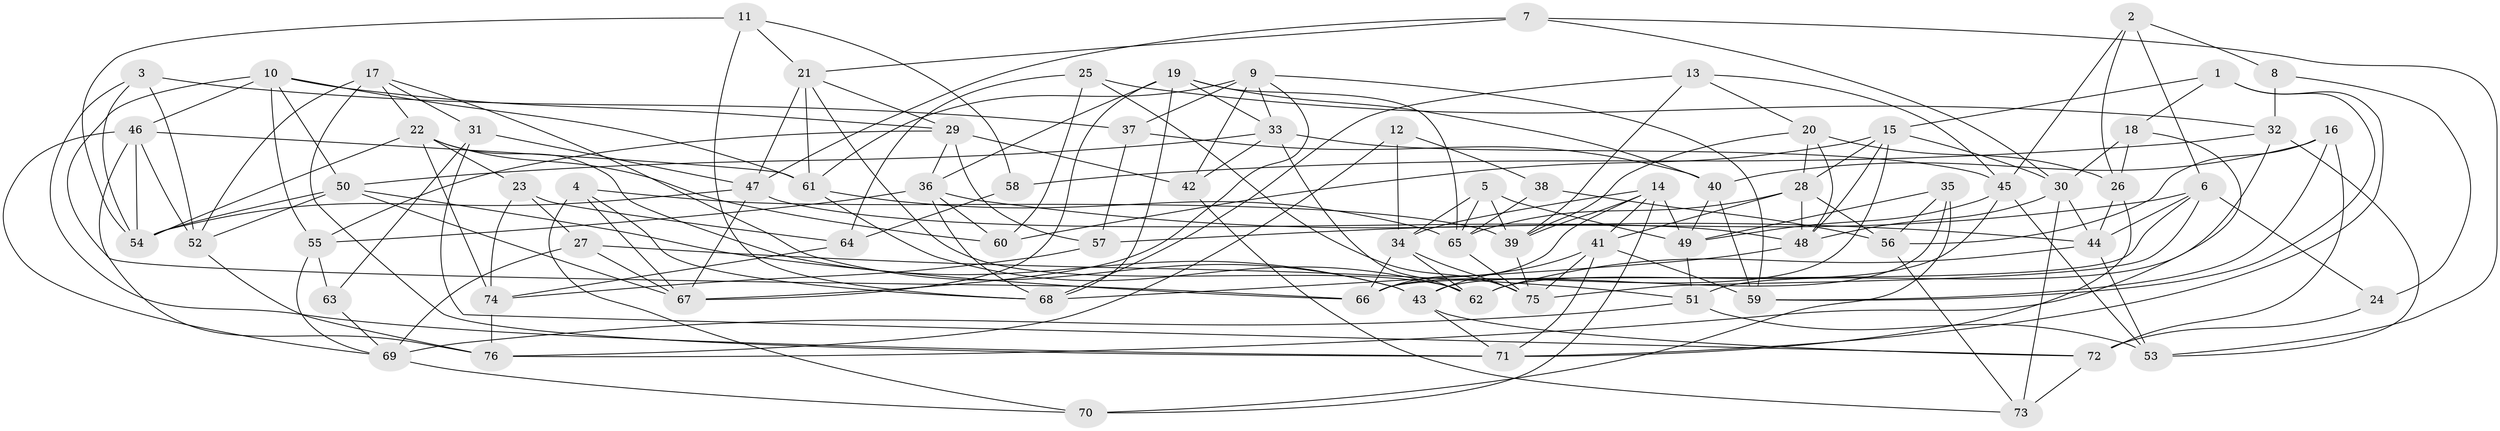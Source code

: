 // original degree distribution, {4: 1.0}
// Generated by graph-tools (version 1.1) at 2025/38/03/04/25 23:38:05]
// undirected, 76 vertices, 190 edges
graph export_dot {
  node [color=gray90,style=filled];
  1;
  2;
  3;
  4;
  5;
  6;
  7;
  8;
  9;
  10;
  11;
  12;
  13;
  14;
  15;
  16;
  17;
  18;
  19;
  20;
  21;
  22;
  23;
  24;
  25;
  26;
  27;
  28;
  29;
  30;
  31;
  32;
  33;
  34;
  35;
  36;
  37;
  38;
  39;
  40;
  41;
  42;
  43;
  44;
  45;
  46;
  47;
  48;
  49;
  50;
  51;
  52;
  53;
  54;
  55;
  56;
  57;
  58;
  59;
  60;
  61;
  62;
  63;
  64;
  65;
  66;
  67;
  68;
  69;
  70;
  71;
  72;
  73;
  74;
  75;
  76;
  1 -- 15 [weight=1.0];
  1 -- 18 [weight=1.0];
  1 -- 59 [weight=1.0];
  1 -- 71 [weight=1.0];
  2 -- 6 [weight=1.0];
  2 -- 8 [weight=1.0];
  2 -- 26 [weight=1.0];
  2 -- 45 [weight=1.0];
  3 -- 37 [weight=1.0];
  3 -- 52 [weight=1.0];
  3 -- 54 [weight=1.0];
  3 -- 71 [weight=1.0];
  4 -- 39 [weight=1.0];
  4 -- 67 [weight=1.0];
  4 -- 68 [weight=1.0];
  4 -- 70 [weight=1.0];
  5 -- 34 [weight=1.0];
  5 -- 39 [weight=1.0];
  5 -- 49 [weight=1.0];
  5 -- 65 [weight=1.0];
  6 -- 24 [weight=1.0];
  6 -- 44 [weight=1.0];
  6 -- 57 [weight=1.0];
  6 -- 66 [weight=1.0];
  6 -- 75 [weight=1.0];
  7 -- 21 [weight=1.0];
  7 -- 30 [weight=1.0];
  7 -- 47 [weight=1.0];
  7 -- 53 [weight=1.0];
  8 -- 24 [weight=1.0];
  8 -- 32 [weight=2.0];
  9 -- 33 [weight=1.0];
  9 -- 37 [weight=1.0];
  9 -- 42 [weight=1.0];
  9 -- 59 [weight=1.0];
  9 -- 61 [weight=1.0];
  9 -- 67 [weight=1.0];
  10 -- 29 [weight=1.0];
  10 -- 46 [weight=1.0];
  10 -- 50 [weight=1.0];
  10 -- 55 [weight=1.0];
  10 -- 61 [weight=1.0];
  10 -- 66 [weight=1.0];
  11 -- 21 [weight=1.0];
  11 -- 54 [weight=1.0];
  11 -- 58 [weight=1.0];
  11 -- 68 [weight=1.0];
  12 -- 34 [weight=1.0];
  12 -- 38 [weight=1.0];
  12 -- 76 [weight=2.0];
  13 -- 20 [weight=1.0];
  13 -- 39 [weight=1.0];
  13 -- 45 [weight=1.0];
  13 -- 68 [weight=1.0];
  14 -- 34 [weight=1.0];
  14 -- 39 [weight=1.0];
  14 -- 41 [weight=1.0];
  14 -- 49 [weight=1.0];
  14 -- 66 [weight=1.0];
  14 -- 70 [weight=1.0];
  15 -- 28 [weight=1.0];
  15 -- 30 [weight=1.0];
  15 -- 48 [weight=1.0];
  15 -- 60 [weight=1.0];
  15 -- 66 [weight=1.0];
  16 -- 40 [weight=1.0];
  16 -- 56 [weight=1.0];
  16 -- 59 [weight=1.0];
  16 -- 72 [weight=1.0];
  17 -- 22 [weight=1.0];
  17 -- 31 [weight=1.0];
  17 -- 43 [weight=1.0];
  17 -- 52 [weight=2.0];
  17 -- 71 [weight=1.0];
  18 -- 26 [weight=1.0];
  18 -- 30 [weight=1.0];
  18 -- 76 [weight=1.0];
  19 -- 33 [weight=1.0];
  19 -- 36 [weight=1.0];
  19 -- 40 [weight=1.0];
  19 -- 65 [weight=1.0];
  19 -- 67 [weight=1.0];
  19 -- 68 [weight=1.0];
  20 -- 26 [weight=2.0];
  20 -- 28 [weight=1.0];
  20 -- 39 [weight=1.0];
  20 -- 48 [weight=1.0];
  21 -- 29 [weight=1.0];
  21 -- 47 [weight=1.0];
  21 -- 61 [weight=1.0];
  21 -- 62 [weight=1.0];
  22 -- 23 [weight=1.0];
  22 -- 43 [weight=1.0];
  22 -- 54 [weight=1.0];
  22 -- 60 [weight=1.0];
  22 -- 74 [weight=1.0];
  23 -- 27 [weight=1.0];
  23 -- 64 [weight=1.0];
  23 -- 74 [weight=1.0];
  24 -- 72 [weight=2.0];
  25 -- 32 [weight=1.0];
  25 -- 60 [weight=1.0];
  25 -- 64 [weight=1.0];
  25 -- 75 [weight=1.0];
  26 -- 44 [weight=1.0];
  26 -- 71 [weight=1.0];
  27 -- 51 [weight=1.0];
  27 -- 67 [weight=1.0];
  27 -- 69 [weight=1.0];
  28 -- 41 [weight=1.0];
  28 -- 48 [weight=1.0];
  28 -- 56 [weight=1.0];
  28 -- 65 [weight=1.0];
  29 -- 36 [weight=1.0];
  29 -- 42 [weight=1.0];
  29 -- 55 [weight=1.0];
  29 -- 57 [weight=1.0];
  30 -- 44 [weight=1.0];
  30 -- 48 [weight=1.0];
  30 -- 73 [weight=1.0];
  31 -- 47 [weight=1.0];
  31 -- 63 [weight=1.0];
  31 -- 72 [weight=1.0];
  32 -- 51 [weight=1.0];
  32 -- 53 [weight=1.0];
  32 -- 58 [weight=1.0];
  33 -- 42 [weight=1.0];
  33 -- 45 [weight=1.0];
  33 -- 50 [weight=1.0];
  33 -- 62 [weight=1.0];
  34 -- 62 [weight=1.0];
  34 -- 66 [weight=1.0];
  34 -- 75 [weight=1.0];
  35 -- 43 [weight=1.0];
  35 -- 49 [weight=1.0];
  35 -- 56 [weight=1.0];
  35 -- 70 [weight=1.0];
  36 -- 44 [weight=1.0];
  36 -- 55 [weight=1.0];
  36 -- 60 [weight=1.0];
  36 -- 68 [weight=1.0];
  37 -- 40 [weight=1.0];
  37 -- 57 [weight=1.0];
  38 -- 56 [weight=2.0];
  38 -- 65 [weight=1.0];
  39 -- 75 [weight=1.0];
  40 -- 49 [weight=1.0];
  40 -- 59 [weight=2.0];
  41 -- 43 [weight=1.0];
  41 -- 59 [weight=1.0];
  41 -- 71 [weight=1.0];
  41 -- 75 [weight=1.0];
  42 -- 73 [weight=1.0];
  43 -- 71 [weight=1.0];
  43 -- 72 [weight=1.0];
  44 -- 53 [weight=1.0];
  44 -- 62 [weight=1.0];
  45 -- 49 [weight=1.0];
  45 -- 53 [weight=1.0];
  45 -- 62 [weight=1.0];
  46 -- 52 [weight=1.0];
  46 -- 54 [weight=1.0];
  46 -- 61 [weight=1.0];
  46 -- 69 [weight=1.0];
  46 -- 76 [weight=1.0];
  47 -- 48 [weight=1.0];
  47 -- 54 [weight=1.0];
  47 -- 67 [weight=1.0];
  48 -- 68 [weight=1.0];
  49 -- 51 [weight=1.0];
  50 -- 52 [weight=1.0];
  50 -- 54 [weight=1.0];
  50 -- 66 [weight=1.0];
  50 -- 67 [weight=1.0];
  51 -- 53 [weight=2.0];
  51 -- 69 [weight=1.0];
  52 -- 76 [weight=1.0];
  55 -- 63 [weight=2.0];
  55 -- 69 [weight=1.0];
  56 -- 73 [weight=1.0];
  57 -- 74 [weight=1.0];
  58 -- 64 [weight=2.0];
  61 -- 62 [weight=1.0];
  61 -- 65 [weight=1.0];
  63 -- 69 [weight=1.0];
  64 -- 74 [weight=2.0];
  65 -- 75 [weight=1.0];
  69 -- 70 [weight=1.0];
  72 -- 73 [weight=1.0];
  74 -- 76 [weight=1.0];
}
